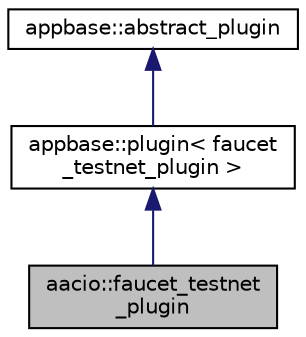 digraph "aacio::faucet_testnet_plugin"
{
  edge [fontname="Helvetica",fontsize="10",labelfontname="Helvetica",labelfontsize="10"];
  node [fontname="Helvetica",fontsize="10",shape=record];
  Node0 [label="aacio::faucet_testnet\l_plugin",height=0.2,width=0.4,color="black", fillcolor="grey75", style="filled", fontcolor="black"];
  Node1 -> Node0 [dir="back",color="midnightblue",fontsize="10",style="solid",fontname="Helvetica"];
  Node1 [label="appbase::plugin\< faucet\l_testnet_plugin \>",height=0.2,width=0.4,color="black", fillcolor="white", style="filled",URL="$classappbase_1_1plugin.html"];
  Node2 -> Node1 [dir="back",color="midnightblue",fontsize="10",style="solid",fontname="Helvetica"];
  Node2 [label="appbase::abstract_plugin",height=0.2,width=0.4,color="black", fillcolor="white", style="filled",URL="$classappbase_1_1abstract__plugin.html"];
}
